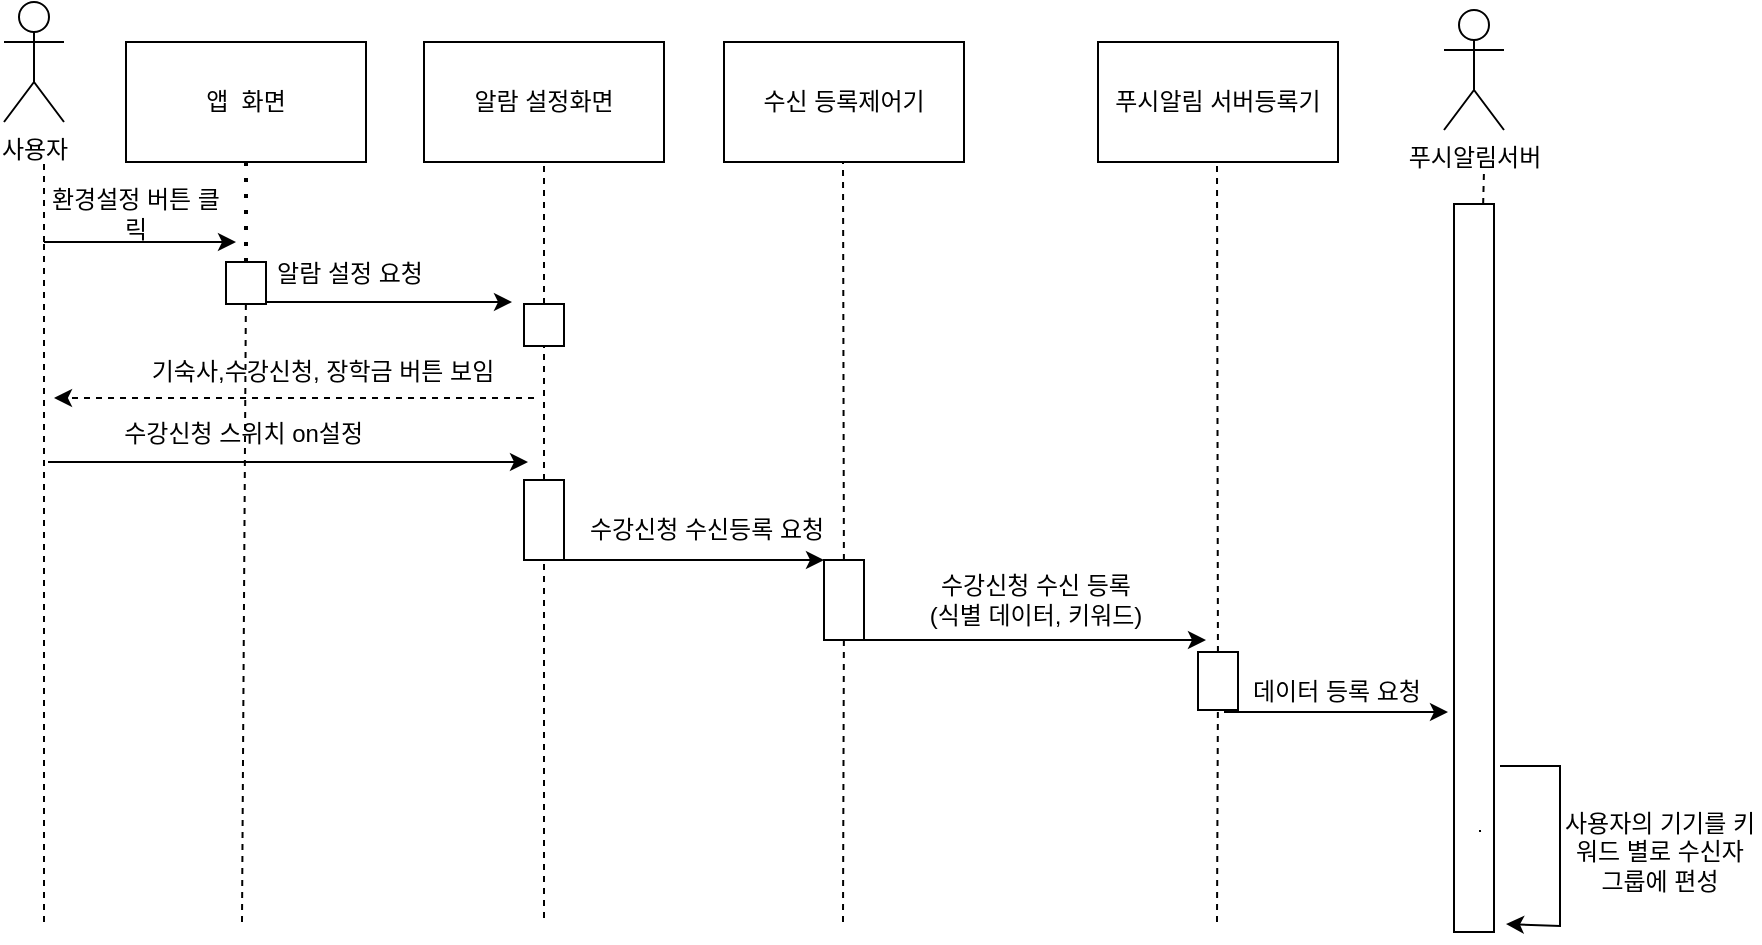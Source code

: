 <mxfile version="16.0.0" type="github">
  <diagram id="UGF8Ka3dnVJwLSqxpdJI" name="Page-1">
    <mxGraphModel dx="1038" dy="571" grid="0" gridSize="10" guides="1" tooltips="1" connect="1" arrows="1" fold="1" page="0" pageScale="1" pageWidth="827" pageHeight="1169" math="0" shadow="0">
      <root>
        <mxCell id="0" />
        <mxCell id="1" parent="0" />
        <mxCell id="xYYgjetDp7J8uDyxIg_U-1" value="사용자" style="shape=umlActor;verticalLabelPosition=bottom;verticalAlign=top;html=1;outlineConnect=0;" parent="1" vertex="1">
          <mxGeometry x="60" y="120" width="30" height="60" as="geometry" />
        </mxCell>
        <mxCell id="xYYgjetDp7J8uDyxIg_U-2" value="알람 설정화면" style="rounded=0;whiteSpace=wrap;html=1;" parent="1" vertex="1">
          <mxGeometry x="270" y="140" width="120" height="60" as="geometry" />
        </mxCell>
        <mxCell id="xYYgjetDp7J8uDyxIg_U-3" value="수신 등록제어기" style="rounded=0;whiteSpace=wrap;html=1;" parent="1" vertex="1">
          <mxGeometry x="420" y="140" width="120" height="60" as="geometry" />
        </mxCell>
        <mxCell id="xYYgjetDp7J8uDyxIg_U-5" value="푸시알림서버" style="shape=umlActor;verticalLabelPosition=bottom;verticalAlign=top;html=1;outlineConnect=0;" parent="1" vertex="1">
          <mxGeometry x="780" y="124" width="30" height="60" as="geometry" />
        </mxCell>
        <mxCell id="xYYgjetDp7J8uDyxIg_U-7" value="" style="endArrow=none;dashed=1;html=1;rounded=0;startArrow=none;" parent="1" edge="1">
          <mxGeometry width="50" height="50" relative="1" as="geometry">
            <mxPoint x="80" y="240" as="sourcePoint" />
            <mxPoint x="80" y="200" as="targetPoint" />
            <Array as="points">
              <mxPoint x="80" y="200" />
            </Array>
          </mxGeometry>
        </mxCell>
        <mxCell id="xYYgjetDp7J8uDyxIg_U-8" value="" style="endArrow=none;dashed=1;html=1;rounded=0;startArrow=none;entryX=0.5;entryY=1;entryDx=0;entryDy=0;" parent="1" source="HG_VyTTf_zHc6W851fkk-1" target="xYYgjetDp7J8uDyxIg_U-2" edge="1">
          <mxGeometry width="50" height="50" relative="1" as="geometry">
            <mxPoint x="331.5" y="580" as="sourcePoint" />
            <mxPoint x="332" y="200" as="targetPoint" />
            <Array as="points" />
          </mxGeometry>
        </mxCell>
        <mxCell id="xYYgjetDp7J8uDyxIg_U-9" value="" style="endArrow=none;dashed=1;html=1;rounded=0;startArrow=none;" parent="1" source="xYYgjetDp7J8uDyxIg_U-20" edge="1">
          <mxGeometry width="50" height="50" relative="1" as="geometry">
            <mxPoint x="479.5" y="580" as="sourcePoint" />
            <mxPoint x="479.5" y="200" as="targetPoint" />
            <Array as="points">
              <mxPoint x="479.5" y="200" />
            </Array>
          </mxGeometry>
        </mxCell>
        <mxCell id="xYYgjetDp7J8uDyxIg_U-10" value="" style="endArrow=none;dashed=1;html=1;rounded=0;startArrow=none;" parent="1" source="xYYgjetDp7J8uDyxIg_U-26" edge="1">
          <mxGeometry width="50" height="50" relative="1" as="geometry">
            <mxPoint x="800" y="584" as="sourcePoint" />
            <mxPoint x="800" y="204" as="targetPoint" />
            <Array as="points">
              <mxPoint x="800" y="204" />
            </Array>
          </mxGeometry>
        </mxCell>
        <mxCell id="xYYgjetDp7J8uDyxIg_U-13" value="" style="endArrow=none;dashed=1;html=1;rounded=0;" parent="1" edge="1">
          <mxGeometry width="50" height="50" relative="1" as="geometry">
            <mxPoint x="80" y="580" as="sourcePoint" />
            <mxPoint x="80" y="240" as="targetPoint" />
            <Array as="points" />
          </mxGeometry>
        </mxCell>
        <mxCell id="xYYgjetDp7J8uDyxIg_U-14" value="" style="endArrow=classic;html=1;rounded=0;" parent="1" edge="1">
          <mxGeometry width="50" height="50" relative="1" as="geometry">
            <mxPoint x="80" y="240" as="sourcePoint" />
            <mxPoint x="176" y="240" as="targetPoint" />
          </mxGeometry>
        </mxCell>
        <mxCell id="xYYgjetDp7J8uDyxIg_U-16" value="환경설정 버튼 클릭" style="text;html=1;strokeColor=none;fillColor=none;align=center;verticalAlign=middle;whiteSpace=wrap;rounded=0;" parent="1" vertex="1">
          <mxGeometry x="80" y="211" width="92" height="30" as="geometry" />
        </mxCell>
        <mxCell id="xYYgjetDp7J8uDyxIg_U-17" value="" style="endArrow=classic;html=1;rounded=0;entryX=0;entryY=0;entryDx=0;entryDy=0;" parent="1" target="xYYgjetDp7J8uDyxIg_U-20" edge="1">
          <mxGeometry width="50" height="50" relative="1" as="geometry">
            <mxPoint x="334" y="399" as="sourcePoint" />
            <mxPoint x="480" y="399" as="targetPoint" />
          </mxGeometry>
        </mxCell>
        <mxCell id="xYYgjetDp7J8uDyxIg_U-18" value="수강신청 수신등록 요청" style="text;html=1;strokeColor=none;fillColor=none;align=center;verticalAlign=middle;whiteSpace=wrap;rounded=0;" parent="1" vertex="1">
          <mxGeometry x="326" y="369" width="171" height="30" as="geometry" />
        </mxCell>
        <mxCell id="xYYgjetDp7J8uDyxIg_U-20" value="" style="rounded=0;whiteSpace=wrap;html=1;" parent="1" vertex="1">
          <mxGeometry x="470" y="399" width="20" height="40" as="geometry" />
        </mxCell>
        <mxCell id="xYYgjetDp7J8uDyxIg_U-21" value="" style="endArrow=none;dashed=1;html=1;rounded=0;" parent="1" target="xYYgjetDp7J8uDyxIg_U-20" edge="1">
          <mxGeometry width="50" height="50" relative="1" as="geometry">
            <mxPoint x="479.5" y="580" as="sourcePoint" />
            <mxPoint x="479.5" y="200" as="targetPoint" />
            <Array as="points" />
          </mxGeometry>
        </mxCell>
        <mxCell id="xYYgjetDp7J8uDyxIg_U-23" value="" style="endArrow=classic;html=1;rounded=0;" parent="1" edge="1">
          <mxGeometry width="50" height="50" relative="1" as="geometry">
            <mxPoint x="490" y="439" as="sourcePoint" />
            <mxPoint x="661" y="439" as="targetPoint" />
          </mxGeometry>
        </mxCell>
        <mxCell id="xYYgjetDp7J8uDyxIg_U-24" value="수강신청 수신 등록&lt;br&gt;(식별 데이터, 키워드)" style="text;html=1;strokeColor=none;fillColor=none;align=center;verticalAlign=middle;whiteSpace=wrap;rounded=0;" parent="1" vertex="1">
          <mxGeometry x="481" y="399" width="190" height="40" as="geometry" />
        </mxCell>
        <mxCell id="xYYgjetDp7J8uDyxIg_U-26" value="" style="rounded=0;whiteSpace=wrap;html=1;" parent="1" vertex="1">
          <mxGeometry x="785" y="221" width="20" height="364" as="geometry" />
        </mxCell>
        <mxCell id="xYYgjetDp7J8uDyxIg_U-27" value="" style="endArrow=none;dashed=1;html=1;rounded=0;" parent="1" edge="1">
          <mxGeometry width="50" height="50" relative="1" as="geometry">
            <mxPoint x="798" y="534" as="sourcePoint" />
            <mxPoint x="798.028" y="535" as="targetPoint" />
            <Array as="points" />
          </mxGeometry>
        </mxCell>
        <mxCell id="xYYgjetDp7J8uDyxIg_U-32" value="" style="endArrow=classic;html=1;rounded=0;" parent="1" edge="1">
          <mxGeometry width="50" height="50" relative="1" as="geometry">
            <mxPoint x="808" y="502" as="sourcePoint" />
            <mxPoint x="811" y="581" as="targetPoint" />
            <Array as="points">
              <mxPoint x="838" y="502" />
              <mxPoint x="838" y="582" />
            </Array>
          </mxGeometry>
        </mxCell>
        <mxCell id="xYYgjetDp7J8uDyxIg_U-33" value="사용자의 기기를 키워드 별로 수신자 그룹에 편성" style="text;html=1;strokeColor=none;fillColor=none;align=center;verticalAlign=middle;whiteSpace=wrap;rounded=0;" parent="1" vertex="1">
          <mxGeometry x="838" y="505" width="100" height="80" as="geometry" />
        </mxCell>
        <mxCell id="EtJNcAuq82iukkRZDbyy-1" value="앱&amp;nbsp; 화면" style="rounded=0;whiteSpace=wrap;html=1;" parent="1" vertex="1">
          <mxGeometry x="121" y="140" width="120" height="60" as="geometry" />
        </mxCell>
        <mxCell id="xYYgjetDp7J8uDyxIg_U-15" value="" style="rounded=0;whiteSpace=wrap;html=1;" parent="1" vertex="1">
          <mxGeometry x="320" y="359" width="20" height="40" as="geometry" />
        </mxCell>
        <mxCell id="EtJNcAuq82iukkRZDbyy-4" value="" style="endArrow=classic;html=1;rounded=0;entryX=0;entryY=0;entryDx=0;entryDy=0;" parent="1" edge="1">
          <mxGeometry width="50" height="50" relative="1" as="geometry">
            <mxPoint x="178" y="270" as="sourcePoint" />
            <mxPoint x="314" y="270" as="targetPoint" />
          </mxGeometry>
        </mxCell>
        <mxCell id="EtJNcAuq82iukkRZDbyy-5" value="" style="rounded=0;whiteSpace=wrap;html=1;" parent="1" vertex="1">
          <mxGeometry x="171" y="250" width="20" height="21" as="geometry" />
        </mxCell>
        <mxCell id="EtJNcAuq82iukkRZDbyy-6" value="" style="endArrow=none;dashed=1;html=1;rounded=0;" parent="1" target="EtJNcAuq82iukkRZDbyy-5" edge="1">
          <mxGeometry width="50" height="50" relative="1" as="geometry">
            <mxPoint x="179" y="580" as="sourcePoint" />
            <mxPoint x="179" y="200" as="targetPoint" />
            <Array as="points" />
          </mxGeometry>
        </mxCell>
        <mxCell id="EtJNcAuq82iukkRZDbyy-7" value="알람 설정 요청" style="text;html=1;strokeColor=none;fillColor=none;align=center;verticalAlign=middle;whiteSpace=wrap;rounded=0;" parent="1" vertex="1">
          <mxGeometry x="187" y="241" width="92" height="30" as="geometry" />
        </mxCell>
        <mxCell id="EtJNcAuq82iukkRZDbyy-8" value="" style="endArrow=classic;html=1;rounded=0;dashed=1;" parent="1" edge="1">
          <mxGeometry width="50" height="50" relative="1" as="geometry">
            <mxPoint x="325" y="318" as="sourcePoint" />
            <mxPoint x="85" y="318" as="targetPoint" />
          </mxGeometry>
        </mxCell>
        <mxCell id="EtJNcAuq82iukkRZDbyy-9" value="기숙사,수강신청, 장학금 버튼 보임" style="text;html=1;align=center;verticalAlign=middle;resizable=0;points=[];autosize=1;strokeColor=none;fillColor=none;" parent="1" vertex="1">
          <mxGeometry x="121" y="296" width="195" height="18" as="geometry" />
        </mxCell>
        <mxCell id="EtJNcAuq82iukkRZDbyy-10" value="" style="endArrow=classic;html=1;rounded=0;" parent="1" edge="1">
          <mxGeometry width="50" height="50" relative="1" as="geometry">
            <mxPoint x="82" y="350" as="sourcePoint" />
            <mxPoint x="322" y="350" as="targetPoint" />
          </mxGeometry>
        </mxCell>
        <mxCell id="EtJNcAuq82iukkRZDbyy-11" value="수강신청 스위치 on설정&amp;nbsp;" style="text;html=1;align=center;verticalAlign=middle;resizable=0;points=[];autosize=1;strokeColor=none;fillColor=none;" parent="1" vertex="1">
          <mxGeometry x="110.5" y="327" width="141" height="18" as="geometry" />
        </mxCell>
        <mxCell id="EtJNcAuq82iukkRZDbyy-15" value="" style="endArrow=none;dashed=1;html=1;dashPattern=1 3;strokeWidth=2;rounded=0;entryX=0.5;entryY=1;entryDx=0;entryDy=0;exitX=0.5;exitY=0;exitDx=0;exitDy=0;" parent="1" source="EtJNcAuq82iukkRZDbyy-5" target="EtJNcAuq82iukkRZDbyy-1" edge="1">
          <mxGeometry width="50" height="50" relative="1" as="geometry">
            <mxPoint x="476" y="408" as="sourcePoint" />
            <mxPoint x="526" y="358" as="targetPoint" />
          </mxGeometry>
        </mxCell>
        <mxCell id="HG_VyTTf_zHc6W851fkk-1" value="" style="rounded=0;whiteSpace=wrap;html=1;" parent="1" vertex="1">
          <mxGeometry x="320" y="271" width="20" height="21" as="geometry" />
        </mxCell>
        <mxCell id="HG_VyTTf_zHc6W851fkk-2" value="" style="endArrow=none;dashed=1;html=1;rounded=0;startArrow=none;" parent="1" source="xYYgjetDp7J8uDyxIg_U-15" target="HG_VyTTf_zHc6W851fkk-1" edge="1">
          <mxGeometry width="50" height="50" relative="1" as="geometry">
            <mxPoint x="331.944" y="359" as="sourcePoint" />
            <mxPoint x="331.5" y="200" as="targetPoint" />
            <Array as="points" />
          </mxGeometry>
        </mxCell>
        <mxCell id="HG_VyTTf_zHc6W851fkk-3" value="" style="endArrow=none;dashed=1;html=1;rounded=0;entryX=0.5;entryY=1;entryDx=0;entryDy=0;" parent="1" target="xYYgjetDp7J8uDyxIg_U-15" edge="1">
          <mxGeometry width="50" height="50" relative="1" as="geometry">
            <mxPoint x="330" y="578" as="sourcePoint" />
            <mxPoint x="391" y="458" as="targetPoint" />
          </mxGeometry>
        </mxCell>
        <mxCell id="HG_VyTTf_zHc6W851fkk-4" value="푸시알림 서버등록기" style="rounded=0;whiteSpace=wrap;html=1;" parent="1" vertex="1">
          <mxGeometry x="607" y="140" width="120" height="60" as="geometry" />
        </mxCell>
        <mxCell id="HG_VyTTf_zHc6W851fkk-5" value="" style="endArrow=none;dashed=1;html=1;rounded=0;startArrow=none;" parent="1" source="HG_VyTTf_zHc6W851fkk-6" edge="1">
          <mxGeometry width="50" height="50" relative="1" as="geometry">
            <mxPoint x="666.5" y="580" as="sourcePoint" />
            <mxPoint x="666.5" y="200" as="targetPoint" />
            <Array as="points">
              <mxPoint x="666.5" y="200" />
            </Array>
          </mxGeometry>
        </mxCell>
        <mxCell id="HG_VyTTf_zHc6W851fkk-6" value="" style="rounded=0;whiteSpace=wrap;html=1;" parent="1" vertex="1">
          <mxGeometry x="657" y="445" width="20" height="29" as="geometry" />
        </mxCell>
        <mxCell id="HG_VyTTf_zHc6W851fkk-7" value="" style="endArrow=none;dashed=1;html=1;rounded=0;" parent="1" target="HG_VyTTf_zHc6W851fkk-6" edge="1">
          <mxGeometry width="50" height="50" relative="1" as="geometry">
            <mxPoint x="666.5" y="580" as="sourcePoint" />
            <mxPoint x="666.5" y="200" as="targetPoint" />
            <Array as="points" />
          </mxGeometry>
        </mxCell>
        <mxCell id="HG_VyTTf_zHc6W851fkk-8" value="" style="endArrow=classic;html=1;rounded=0;" parent="1" edge="1">
          <mxGeometry width="50" height="50" relative="1" as="geometry">
            <mxPoint x="670" y="475" as="sourcePoint" />
            <mxPoint x="782" y="475" as="targetPoint" />
          </mxGeometry>
        </mxCell>
        <mxCell id="HG_VyTTf_zHc6W851fkk-9" value="데이터 등록 요청" style="text;html=1;strokeColor=none;fillColor=none;align=center;verticalAlign=middle;whiteSpace=wrap;rounded=0;" parent="1" vertex="1">
          <mxGeometry x="677" y="450" width="99" height="30" as="geometry" />
        </mxCell>
      </root>
    </mxGraphModel>
  </diagram>
</mxfile>

